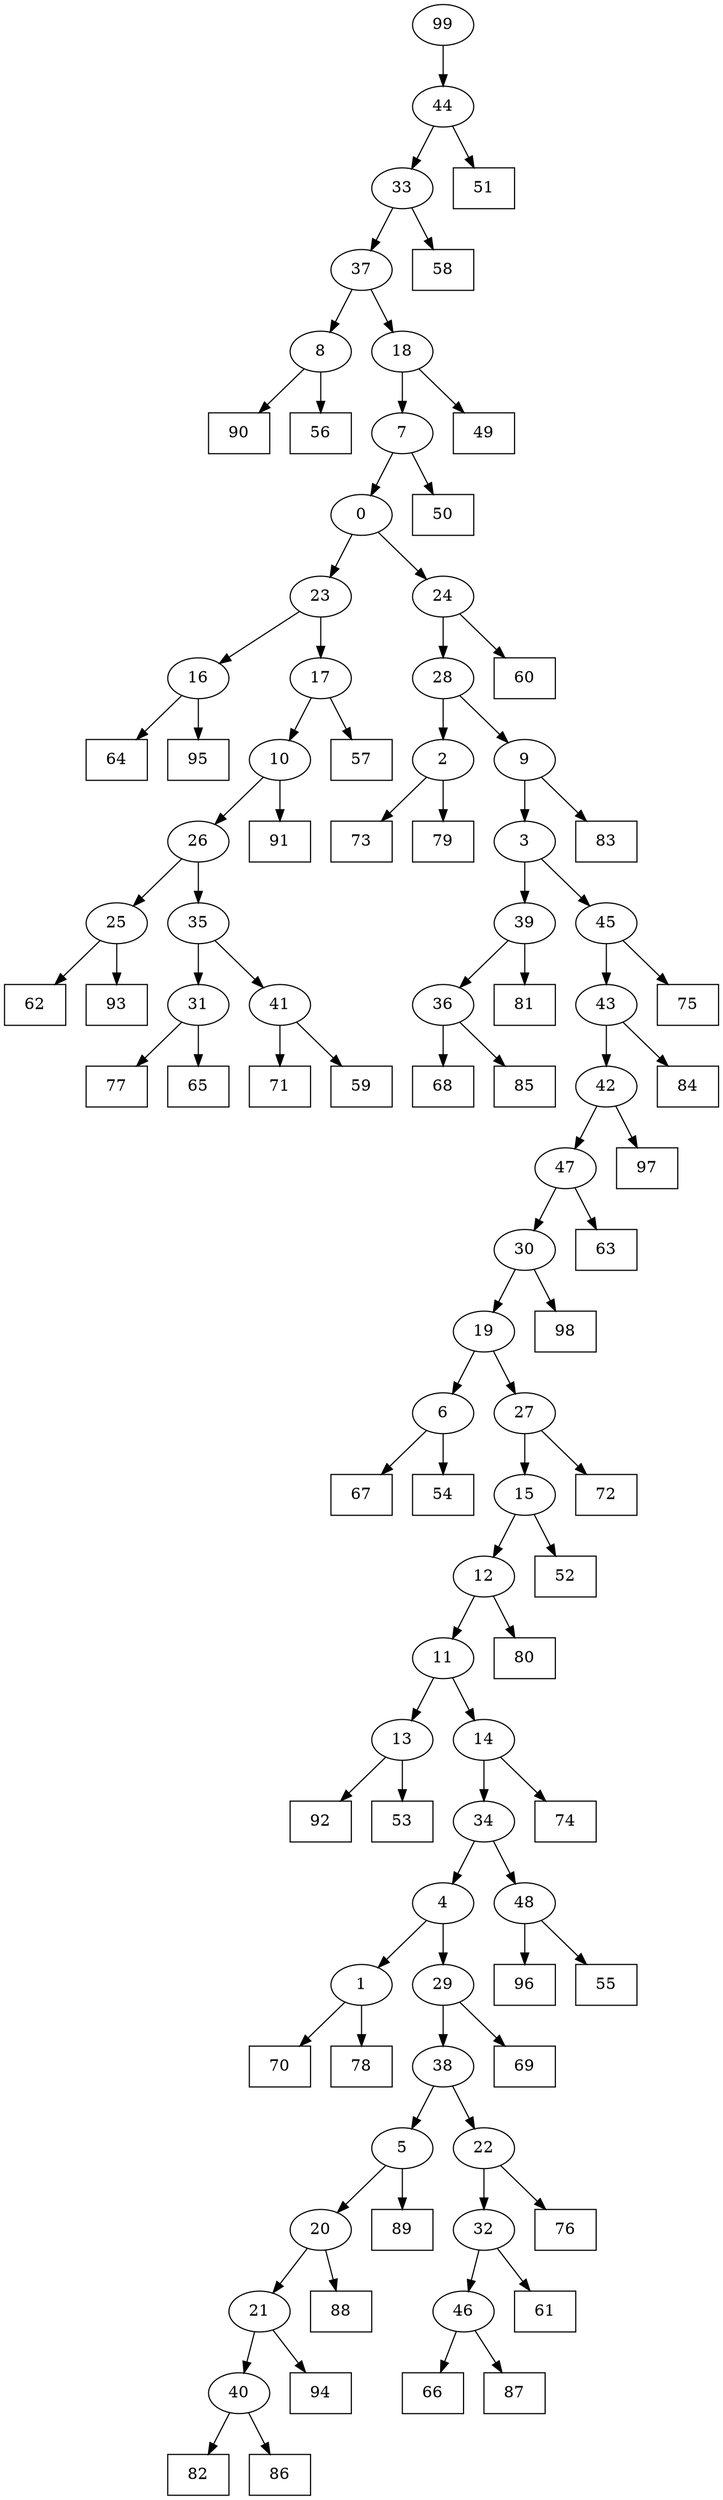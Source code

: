 digraph G {
0[label="0"];
1[label="1"];
2[label="2"];
3[label="3"];
4[label="4"];
5[label="5"];
6[label="6"];
7[label="7"];
8[label="8"];
9[label="9"];
10[label="10"];
11[label="11"];
12[label="12"];
13[label="13"];
14[label="14"];
15[label="15"];
16[label="16"];
17[label="17"];
18[label="18"];
19[label="19"];
20[label="20"];
21[label="21"];
22[label="22"];
23[label="23"];
24[label="24"];
25[label="25"];
26[label="26"];
27[label="27"];
28[label="28"];
29[label="29"];
30[label="30"];
31[label="31"];
32[label="32"];
33[label="33"];
34[label="34"];
35[label="35"];
36[label="36"];
37[label="37"];
38[label="38"];
39[label="39"];
40[label="40"];
41[label="41"];
42[label="42"];
43[label="43"];
44[label="44"];
45[label="45"];
46[label="46"];
47[label="47"];
48[label="48"];
49[shape=box,label="81"];
50[shape=box,label="97"];
51[shape=box,label="72"];
52[shape=box,label="91"];
53[shape=box,label="49"];
54[shape=box,label="71"];
55[shape=box,label="62"];
56[shape=box,label="82"];
57[shape=box,label="70"];
58[shape=box,label="90"];
59[shape=box,label="75"];
60[shape=box,label="66"];
61[shape=box,label="93"];
62[shape=box,label="96"];
63[shape=box,label="56"];
64[shape=box,label="84"];
65[shape=box,label="67"];
66[shape=box,label="55"];
67[shape=box,label="54"];
68[shape=box,label="57"];
69[shape=box,label="89"];
70[shape=box,label="77"];
71[shape=box,label="80"];
72[shape=box,label="94"];
73[shape=box,label="63"];
74[shape=box,label="83"];
75[shape=box,label="51"];
76[shape=box,label="73"];
77[shape=box,label="50"];
78[shape=box,label="64"];
79[shape=box,label="78"];
80[shape=box,label="92"];
81[shape=box,label="53"];
82[shape=box,label="86"];
83[shape=box,label="74"];
84[shape=box,label="52"];
85[shape=box,label="76"];
86[shape=box,label="88"];
87[shape=box,label="68"];
88[shape=box,label="69"];
89[shape=box,label="60"];
90[shape=box,label="85"];
91[shape=box,label="58"];
92[shape=box,label="87"];
93[shape=box,label="95"];
94[shape=box,label="59"];
95[shape=box,label="98"];
96[shape=box,label="79"];
97[shape=box,label="61"];
98[shape=box,label="65"];
99[label="99"];
30->95 ;
4->29 ;
29->88 ;
8->58 ;
20->86 ;
29->38 ;
7->77 ;
10->26 ;
31->70 ;
22->85 ;
6->65 ;
39->49 ;
1->79 ;
40->82 ;
46->60 ;
41->54 ;
21->72 ;
43->64 ;
0->24 ;
14->34 ;
34->4 ;
9->3 ;
41->94 ;
12->71 ;
2->96 ;
44->33 ;
40->56 ;
17->68 ;
32->46 ;
46->92 ;
2->76 ;
25->61 ;
18->7 ;
99->44 ;
27->15 ;
15->84 ;
11->14 ;
30->19 ;
48->66 ;
33->91 ;
16->93 ;
37->8 ;
14->83 ;
43->42 ;
42->50 ;
18->53 ;
22->32 ;
5->20 ;
47->30 ;
24->28 ;
28->9 ;
3->39 ;
38->22 ;
35->31 ;
31->98 ;
9->74 ;
45->43 ;
33->37 ;
20->21 ;
21->40 ;
36->87 ;
7->0 ;
26->25 ;
25->55 ;
28->2 ;
10->52 ;
8->63 ;
19->6 ;
6->67 ;
16->78 ;
4->1 ;
1->57 ;
15->12 ;
12->11 ;
17->10 ;
38->5 ;
23->16 ;
19->27 ;
27->51 ;
5->69 ;
26->35 ;
35->41 ;
32->97 ;
13->80 ;
45->59 ;
3->45 ;
0->23 ;
23->17 ;
24->89 ;
11->13 ;
13->81 ;
44->75 ;
47->73 ;
42->47 ;
34->48 ;
48->62 ;
37->18 ;
39->36 ;
36->90 ;
}
